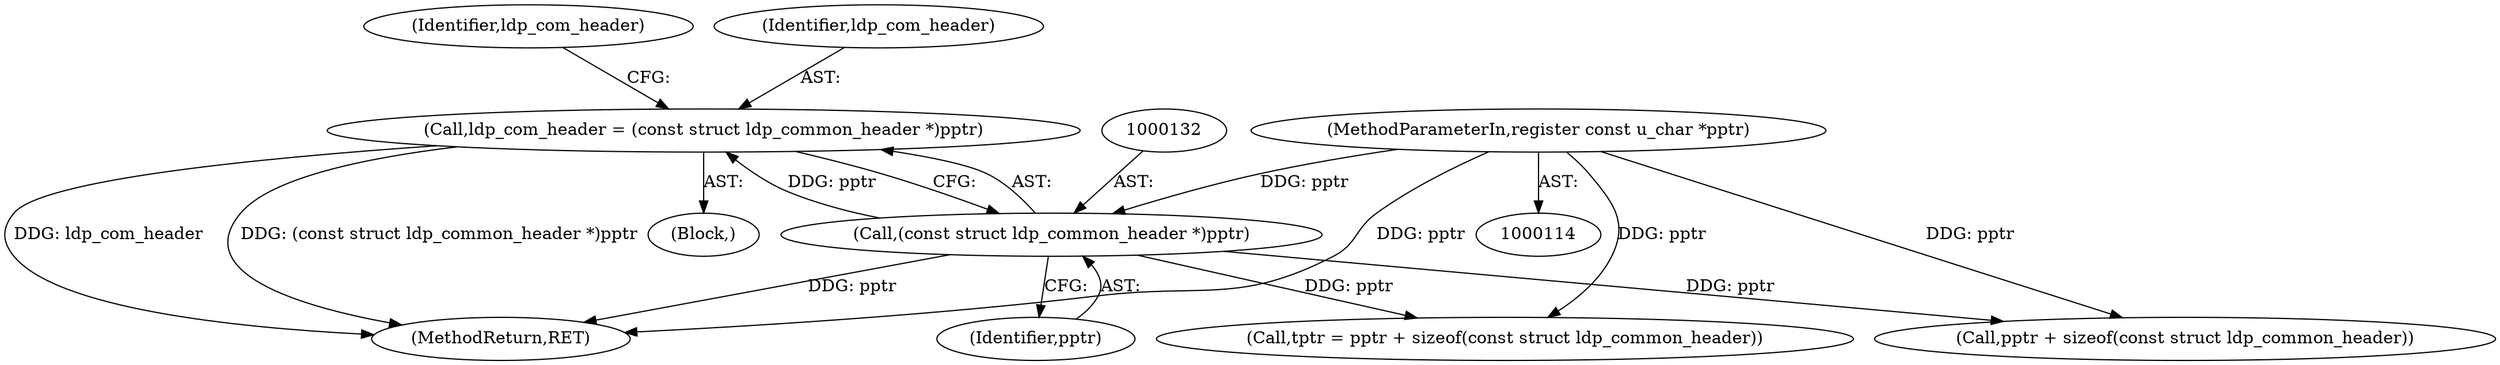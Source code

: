 digraph "0_tcpdump_aa5c6b710dfd8020d2c908d6b3bd41f1da719b3b@pointer" {
"1000129" [label="(Call,ldp_com_header = (const struct ldp_common_header *)pptr)"];
"1000131" [label="(Call,(const struct ldp_common_header *)pptr)"];
"1000116" [label="(MethodParameterIn,register const u_char *pptr)"];
"1000129" [label="(Call,ldp_com_header = (const struct ldp_common_header *)pptr)"];
"1000117" [label="(Block,)"];
"1000133" [label="(Identifier,pptr)"];
"1000455" [label="(MethodReturn,RET)"];
"1000136" [label="(Identifier,ldp_com_header)"];
"1000116" [label="(MethodParameterIn,register const u_char *pptr)"];
"1000130" [label="(Identifier,ldp_com_header)"];
"1000242" [label="(Call,tptr = pptr + sizeof(const struct ldp_common_header))"];
"1000244" [label="(Call,pptr + sizeof(const struct ldp_common_header))"];
"1000131" [label="(Call,(const struct ldp_common_header *)pptr)"];
"1000129" -> "1000117"  [label="AST: "];
"1000129" -> "1000131"  [label="CFG: "];
"1000130" -> "1000129"  [label="AST: "];
"1000131" -> "1000129"  [label="AST: "];
"1000136" -> "1000129"  [label="CFG: "];
"1000129" -> "1000455"  [label="DDG: ldp_com_header"];
"1000129" -> "1000455"  [label="DDG: (const struct ldp_common_header *)pptr"];
"1000131" -> "1000129"  [label="DDG: pptr"];
"1000131" -> "1000133"  [label="CFG: "];
"1000132" -> "1000131"  [label="AST: "];
"1000133" -> "1000131"  [label="AST: "];
"1000131" -> "1000455"  [label="DDG: pptr"];
"1000116" -> "1000131"  [label="DDG: pptr"];
"1000131" -> "1000242"  [label="DDG: pptr"];
"1000131" -> "1000244"  [label="DDG: pptr"];
"1000116" -> "1000114"  [label="AST: "];
"1000116" -> "1000455"  [label="DDG: pptr"];
"1000116" -> "1000242"  [label="DDG: pptr"];
"1000116" -> "1000244"  [label="DDG: pptr"];
}

